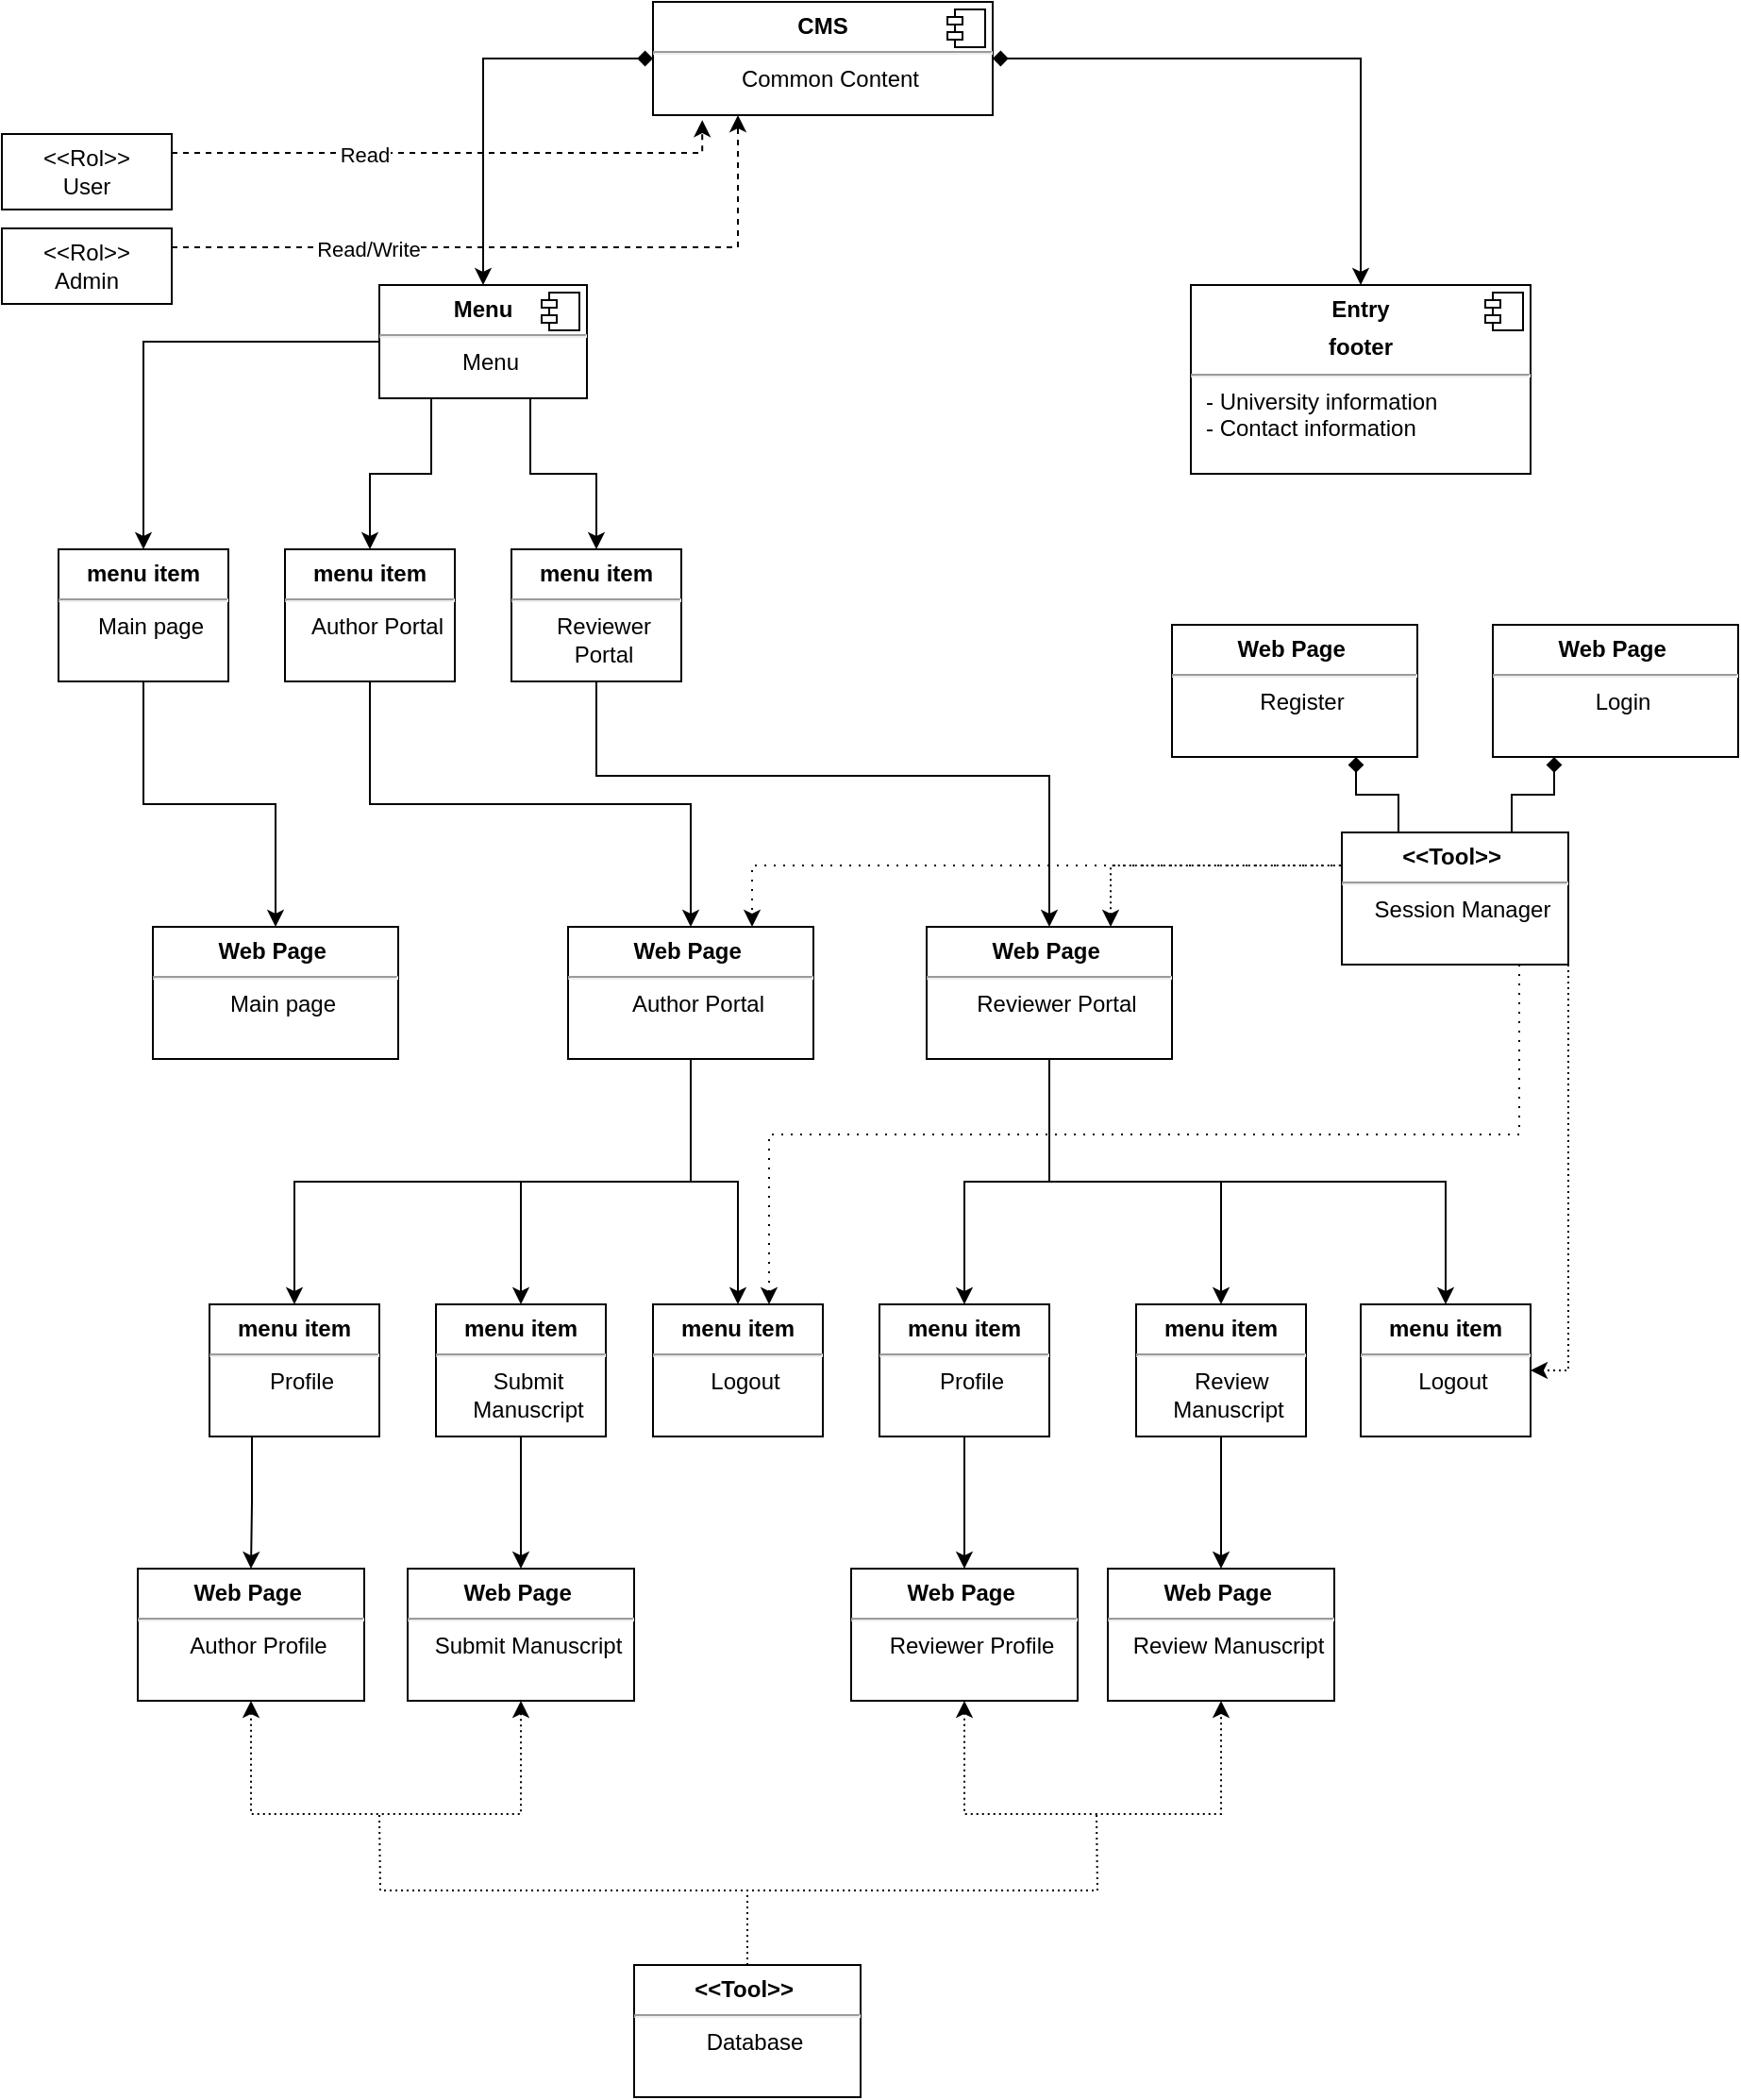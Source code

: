 <mxfile version="23.1.5" type="device">
  <diagram name="Página-1" id="1V8X9FXUli2qyPaSxkRq">
    <mxGraphModel dx="1310" dy="708" grid="1" gridSize="10" guides="1" tooltips="1" connect="1" arrows="1" fold="1" page="1" pageScale="1" pageWidth="827" pageHeight="1169" math="0" shadow="0">
      <root>
        <mxCell id="0" />
        <mxCell id="1" parent="0" />
        <mxCell id="gjKBegEQJJ1bei-PRjIH-23" style="edgeStyle=orthogonalEdgeStyle;rounded=0;orthogonalLoop=1;jettySize=auto;html=1;exitX=1;exitY=0.5;exitDx=0;exitDy=0;entryX=0.5;entryY=0;entryDx=0;entryDy=0;startArrow=diamond;startFill=1;" parent="1" source="gjKBegEQJJ1bei-PRjIH-2" target="gjKBegEQJJ1bei-PRjIH-16" edge="1">
          <mxGeometry relative="1" as="geometry" />
        </mxCell>
        <mxCell id="gjKBegEQJJ1bei-PRjIH-24" style="edgeStyle=orthogonalEdgeStyle;rounded=0;orthogonalLoop=1;jettySize=auto;html=1;exitX=0;exitY=0.5;exitDx=0;exitDy=0;entryX=0.5;entryY=0;entryDx=0;entryDy=0;startArrow=diamond;startFill=1;" parent="1" source="gjKBegEQJJ1bei-PRjIH-2" target="gjKBegEQJJ1bei-PRjIH-14" edge="1">
          <mxGeometry relative="1" as="geometry" />
        </mxCell>
        <mxCell id="gjKBegEQJJ1bei-PRjIH-2" value="&lt;p style=&quot;margin:0px;margin-top:6px;text-align:center;&quot;&gt;&lt;b&gt;CMS&lt;/b&gt;&lt;/p&gt;&lt;hr&gt;&lt;p style=&quot;text-align: center; margin: 0px 0px 0px 8px;&quot;&gt;Common Content&lt;/p&gt;" style="align=left;overflow=fill;html=1;dropTarget=0;whiteSpace=wrap;" parent="1" vertex="1">
          <mxGeometry x="355" y="30" width="180" height="60" as="geometry" />
        </mxCell>
        <mxCell id="gjKBegEQJJ1bei-PRjIH-3" value="" style="shape=component;jettyWidth=8;jettyHeight=4;" parent="gjKBegEQJJ1bei-PRjIH-2" vertex="1">
          <mxGeometry x="1" width="20" height="20" relative="1" as="geometry">
            <mxPoint x="-24" y="4" as="offset" />
          </mxGeometry>
        </mxCell>
        <mxCell id="gjKBegEQJJ1bei-PRjIH-4" value="&lt;p style=&quot;margin:0px;margin-top:6px;text-align:center;&quot;&gt;&lt;b&gt;Web Page&amp;nbsp;&lt;/b&gt;&lt;/p&gt;&lt;hr&gt;&lt;p style=&quot;text-align: center; margin: 0px 0px 0px 8px;&quot;&gt;Main page&lt;/p&gt;" style="align=left;overflow=fill;html=1;dropTarget=0;whiteSpace=wrap;" parent="1" vertex="1">
          <mxGeometry x="90" y="520" width="130" height="70" as="geometry" />
        </mxCell>
        <mxCell id="gjKBegEQJJ1bei-PRjIH-10" style="edgeStyle=orthogonalEdgeStyle;rounded=0;orthogonalLoop=1;jettySize=auto;html=1;entryX=0.5;entryY=0;entryDx=0;entryDy=0;" parent="1" source="gjKBegEQJJ1bei-PRjIH-14" target="gjKBegEQJJ1bei-PRjIH-20" edge="1">
          <mxGeometry relative="1" as="geometry" />
        </mxCell>
        <mxCell id="gjKBegEQJJ1bei-PRjIH-11" style="edgeStyle=orthogonalEdgeStyle;rounded=0;orthogonalLoop=1;jettySize=auto;html=1;exitX=0.25;exitY=1;exitDx=0;exitDy=0;entryX=0.5;entryY=0;entryDx=0;entryDy=0;" parent="1" source="gjKBegEQJJ1bei-PRjIH-14" target="gjKBegEQJJ1bei-PRjIH-21" edge="1">
          <mxGeometry relative="1" as="geometry" />
        </mxCell>
        <mxCell id="gjKBegEQJJ1bei-PRjIH-12" style="edgeStyle=orthogonalEdgeStyle;rounded=0;orthogonalLoop=1;jettySize=auto;html=1;exitX=0.75;exitY=1;exitDx=0;exitDy=0;entryX=0.5;entryY=0;entryDx=0;entryDy=0;" parent="1" source="gjKBegEQJJ1bei-PRjIH-14" target="gjKBegEQJJ1bei-PRjIH-19" edge="1">
          <mxGeometry relative="1" as="geometry">
            <Array as="points">
              <mxPoint x="290" y="240" />
              <mxPoint x="290" y="280" />
              <mxPoint x="325" y="280" />
            </Array>
          </mxGeometry>
        </mxCell>
        <mxCell id="gjKBegEQJJ1bei-PRjIH-14" value="&lt;p style=&quot;margin:0px;margin-top:6px;text-align:center;&quot;&gt;&lt;b&gt;Menu&lt;/b&gt;&lt;/p&gt;&lt;hr&gt;&lt;p style=&quot;text-align: center; margin: 0px 0px 0px 8px;&quot;&gt;Menu&lt;/p&gt;" style="align=left;overflow=fill;html=1;dropTarget=0;whiteSpace=wrap;" parent="1" vertex="1">
          <mxGeometry x="210" y="180" width="110" height="60" as="geometry" />
        </mxCell>
        <mxCell id="gjKBegEQJJ1bei-PRjIH-15" value="" style="shape=component;jettyWidth=8;jettyHeight=4;" parent="gjKBegEQJJ1bei-PRjIH-14" vertex="1">
          <mxGeometry x="1" width="20" height="20" relative="1" as="geometry">
            <mxPoint x="-24" y="4" as="offset" />
          </mxGeometry>
        </mxCell>
        <mxCell id="gjKBegEQJJ1bei-PRjIH-16" value="&lt;p style=&quot;margin:0px;margin-top:6px;text-align:center;&quot;&gt;&lt;b&gt;Entry&lt;/b&gt;&lt;/p&gt;&lt;p style=&quot;margin:0px;margin-top:6px;text-align:center;&quot;&gt;&lt;b&gt;footer&lt;/b&gt;&lt;/p&gt;&lt;hr&gt;&lt;p style=&quot;margin: 0px 0px 0px 8px;&quot;&gt;- University information&lt;/p&gt;&lt;p style=&quot;margin: 0px 0px 0px 8px;&quot;&gt;- Contact information&lt;/p&gt;&lt;p style=&quot;margin: 0px 0px 0px 8px;&quot;&gt;&lt;br&gt;&lt;/p&gt;" style="align=left;overflow=fill;html=1;dropTarget=0;whiteSpace=wrap;" parent="1" vertex="1">
          <mxGeometry x="640" y="180" width="180" height="100" as="geometry" />
        </mxCell>
        <mxCell id="gjKBegEQJJ1bei-PRjIH-17" value="" style="shape=component;jettyWidth=8;jettyHeight=4;" parent="gjKBegEQJJ1bei-PRjIH-16" vertex="1">
          <mxGeometry x="1" width="20" height="20" relative="1" as="geometry">
            <mxPoint x="-24" y="4" as="offset" />
          </mxGeometry>
        </mxCell>
        <mxCell id="gjKBegEQJJ1bei-PRjIH-31" style="edgeStyle=orthogonalEdgeStyle;rounded=0;orthogonalLoop=1;jettySize=auto;html=1;exitX=0.5;exitY=1;exitDx=0;exitDy=0;entryX=0.5;entryY=0;entryDx=0;entryDy=0;" parent="1" source="gjKBegEQJJ1bei-PRjIH-19" target="gjKBegEQJJ1bei-PRjIH-26" edge="1">
          <mxGeometry relative="1" as="geometry">
            <Array as="points">
              <mxPoint x="325" y="440" />
              <mxPoint x="565" y="440" />
            </Array>
          </mxGeometry>
        </mxCell>
        <mxCell id="gjKBegEQJJ1bei-PRjIH-19" value="&lt;p style=&quot;margin:0px;margin-top:6px;text-align:center;&quot;&gt;&lt;b&gt;menu item&lt;/b&gt;&lt;/p&gt;&lt;hr&gt;&lt;p style=&quot;text-align: center; margin: 0px 0px 0px 8px;&quot;&gt;Reviewer Portal&lt;/p&gt;" style="align=left;overflow=fill;html=1;dropTarget=0;whiteSpace=wrap;" parent="1" vertex="1">
          <mxGeometry x="280" y="320" width="90" height="70" as="geometry" />
        </mxCell>
        <mxCell id="gjKBegEQJJ1bei-PRjIH-29" style="edgeStyle=orthogonalEdgeStyle;rounded=0;orthogonalLoop=1;jettySize=auto;html=1;exitX=0.5;exitY=1;exitDx=0;exitDy=0;entryX=0.5;entryY=0;entryDx=0;entryDy=0;" parent="1" source="gjKBegEQJJ1bei-PRjIH-20" target="gjKBegEQJJ1bei-PRjIH-4" edge="1">
          <mxGeometry relative="1" as="geometry" />
        </mxCell>
        <mxCell id="gjKBegEQJJ1bei-PRjIH-20" value="&lt;p style=&quot;margin:0px;margin-top:6px;text-align:center;&quot;&gt;&lt;b&gt;menu item&lt;/b&gt;&lt;/p&gt;&lt;hr&gt;&lt;p style=&quot;text-align: center; margin: 0px 0px 0px 8px;&quot;&gt;Main page&lt;/p&gt;" style="align=left;overflow=fill;html=1;dropTarget=0;whiteSpace=wrap;" parent="1" vertex="1">
          <mxGeometry x="40" y="320" width="90" height="70" as="geometry" />
        </mxCell>
        <mxCell id="gjKBegEQJJ1bei-PRjIH-30" style="edgeStyle=orthogonalEdgeStyle;rounded=0;orthogonalLoop=1;jettySize=auto;html=1;exitX=0.5;exitY=1;exitDx=0;exitDy=0;entryX=0.5;entryY=0;entryDx=0;entryDy=0;" parent="1" source="gjKBegEQJJ1bei-PRjIH-21" target="gjKBegEQJJ1bei-PRjIH-25" edge="1">
          <mxGeometry relative="1" as="geometry" />
        </mxCell>
        <mxCell id="gjKBegEQJJ1bei-PRjIH-21" value="&lt;p style=&quot;margin:0px;margin-top:6px;text-align:center;&quot;&gt;&lt;b&gt;menu item&lt;/b&gt;&lt;/p&gt;&lt;hr&gt;&lt;p style=&quot;text-align: center; margin: 0px 0px 0px 8px;&quot;&gt;Author Portal&lt;/p&gt;" style="align=left;overflow=fill;html=1;dropTarget=0;whiteSpace=wrap;" parent="1" vertex="1">
          <mxGeometry x="160" y="320" width="90" height="70" as="geometry" />
        </mxCell>
        <mxCell id="6IcT4b_ZysT2Kh-LikMN-26" style="edgeStyle=orthogonalEdgeStyle;rounded=0;orthogonalLoop=1;jettySize=auto;html=1;exitX=0.5;exitY=1;exitDx=0;exitDy=0;entryX=0.5;entryY=0;entryDx=0;entryDy=0;" edge="1" parent="1" source="gjKBegEQJJ1bei-PRjIH-25" target="6IcT4b_ZysT2Kh-LikMN-21">
          <mxGeometry relative="1" as="geometry" />
        </mxCell>
        <mxCell id="6IcT4b_ZysT2Kh-LikMN-27" style="edgeStyle=orthogonalEdgeStyle;rounded=0;orthogonalLoop=1;jettySize=auto;html=1;exitX=0.5;exitY=1;exitDx=0;exitDy=0;entryX=0.5;entryY=0;entryDx=0;entryDy=0;" edge="1" parent="1" source="gjKBegEQJJ1bei-PRjIH-25" target="6IcT4b_ZysT2Kh-LikMN-22">
          <mxGeometry relative="1" as="geometry" />
        </mxCell>
        <mxCell id="6IcT4b_ZysT2Kh-LikMN-28" style="edgeStyle=orthogonalEdgeStyle;rounded=0;orthogonalLoop=1;jettySize=auto;html=1;exitX=0.5;exitY=1;exitDx=0;exitDy=0;" edge="1" parent="1" source="gjKBegEQJJ1bei-PRjIH-25" target="6IcT4b_ZysT2Kh-LikMN-25">
          <mxGeometry relative="1" as="geometry" />
        </mxCell>
        <mxCell id="gjKBegEQJJ1bei-PRjIH-25" value="&lt;p style=&quot;margin:0px;margin-top:6px;text-align:center;&quot;&gt;&lt;b&gt;Web Page&amp;nbsp;&lt;/b&gt;&lt;/p&gt;&lt;hr&gt;&lt;p style=&quot;text-align: center; margin: 0px 0px 0px 8px;&quot;&gt;Author Portal&lt;/p&gt;" style="align=left;overflow=fill;html=1;dropTarget=0;whiteSpace=wrap;" parent="1" vertex="1">
          <mxGeometry x="310" y="520" width="130" height="70" as="geometry" />
        </mxCell>
        <mxCell id="6IcT4b_ZysT2Kh-LikMN-16" style="edgeStyle=orthogonalEdgeStyle;rounded=0;orthogonalLoop=1;jettySize=auto;html=1;exitX=0.75;exitY=0;exitDx=0;exitDy=0;entryX=0;entryY=0.25;entryDx=0;entryDy=0;dashed=1;dashPattern=1 2;endArrow=none;endFill=0;startArrow=classic;startFill=1;" edge="1" parent="1" source="gjKBegEQJJ1bei-PRjIH-26" target="6IcT4b_ZysT2Kh-LikMN-3">
          <mxGeometry relative="1" as="geometry" />
        </mxCell>
        <mxCell id="6IcT4b_ZysT2Kh-LikMN-32" style="edgeStyle=orthogonalEdgeStyle;rounded=0;orthogonalLoop=1;jettySize=auto;html=1;exitX=0.5;exitY=1;exitDx=0;exitDy=0;" edge="1" parent="1" source="gjKBegEQJJ1bei-PRjIH-26" target="6IcT4b_ZysT2Kh-LikMN-29">
          <mxGeometry relative="1" as="geometry" />
        </mxCell>
        <mxCell id="6IcT4b_ZysT2Kh-LikMN-33" style="edgeStyle=orthogonalEdgeStyle;rounded=0;orthogonalLoop=1;jettySize=auto;html=1;exitX=0.5;exitY=1;exitDx=0;exitDy=0;" edge="1" parent="1" source="gjKBegEQJJ1bei-PRjIH-26" target="6IcT4b_ZysT2Kh-LikMN-30">
          <mxGeometry relative="1" as="geometry" />
        </mxCell>
        <mxCell id="6IcT4b_ZysT2Kh-LikMN-34" style="edgeStyle=orthogonalEdgeStyle;rounded=0;orthogonalLoop=1;jettySize=auto;html=1;exitX=0.5;exitY=1;exitDx=0;exitDy=0;entryX=0.5;entryY=0;entryDx=0;entryDy=0;" edge="1" parent="1" source="gjKBegEQJJ1bei-PRjIH-26" target="6IcT4b_ZysT2Kh-LikMN-31">
          <mxGeometry relative="1" as="geometry" />
        </mxCell>
        <mxCell id="gjKBegEQJJ1bei-PRjIH-26" value="&lt;p style=&quot;margin:0px;margin-top:6px;text-align:center;&quot;&gt;&lt;b&gt;Web Page&amp;nbsp;&lt;/b&gt;&lt;/p&gt;&lt;hr&gt;&lt;p style=&quot;text-align: center; margin: 0px 0px 0px 8px;&quot;&gt;Reviewer Portal&lt;/p&gt;" style="align=left;overflow=fill;html=1;dropTarget=0;whiteSpace=wrap;" parent="1" vertex="1">
          <mxGeometry x="500" y="520" width="130" height="70" as="geometry" />
        </mxCell>
        <mxCell id="6IcT4b_ZysT2Kh-LikMN-15" style="edgeStyle=orthogonalEdgeStyle;rounded=0;orthogonalLoop=1;jettySize=auto;html=1;exitX=0;exitY=0.25;exitDx=0;exitDy=0;entryX=0.75;entryY=0;entryDx=0;entryDy=0;dashed=1;dashPattern=1 4;" edge="1" parent="1" source="6IcT4b_ZysT2Kh-LikMN-3" target="gjKBegEQJJ1bei-PRjIH-25">
          <mxGeometry relative="1" as="geometry" />
        </mxCell>
        <mxCell id="6IcT4b_ZysT2Kh-LikMN-48" style="edgeStyle=orthogonalEdgeStyle;rounded=0;orthogonalLoop=1;jettySize=auto;html=1;exitX=0.75;exitY=1;exitDx=0;exitDy=0;entryX=1;entryY=0.5;entryDx=0;entryDy=0;dashed=1;dashPattern=1 2;" edge="1" parent="1" source="6IcT4b_ZysT2Kh-LikMN-3" target="6IcT4b_ZysT2Kh-LikMN-31">
          <mxGeometry relative="1" as="geometry">
            <Array as="points">
              <mxPoint x="840" y="540" />
              <mxPoint x="840" y="755" />
            </Array>
          </mxGeometry>
        </mxCell>
        <mxCell id="6IcT4b_ZysT2Kh-LikMN-3" value="&lt;p style=&quot;margin:0px;margin-top:6px;text-align:center;&quot;&gt;&lt;b&gt;&amp;lt;&amp;lt;Tool&amp;gt;&amp;gt;&amp;nbsp;&lt;/b&gt;&lt;/p&gt;&lt;hr&gt;&lt;p style=&quot;text-align: center; margin: 0px 0px 0px 8px;&quot;&gt;&lt;span style=&quot;background-color: initial;&quot;&gt;Session Manager&lt;/span&gt;&lt;span style=&quot;font-family: Roboto, Helvetica, Arial, sans-serif; position: relative; display: inline-flex; color: rgb(26, 38, 51); font-size: medium; text-align: start; background-color: rgb(31, 31, 31);&quot; class=&quot;translation-list__item-wrapper ng-star-inserted&quot;&gt;&lt;/span&gt;&lt;/p&gt;&lt;div style=&quot;text-align: center;&quot;&gt;&lt;br&gt;&lt;/div&gt;" style="align=left;overflow=fill;html=1;dropTarget=0;whiteSpace=wrap;" vertex="1" parent="1">
          <mxGeometry x="720" y="470" width="120" height="70" as="geometry" />
        </mxCell>
        <mxCell id="6IcT4b_ZysT2Kh-LikMN-13" style="edgeStyle=orthogonalEdgeStyle;rounded=0;orthogonalLoop=1;jettySize=auto;html=1;exitX=0.25;exitY=1;exitDx=0;exitDy=0;entryX=0.75;entryY=0;entryDx=0;entryDy=0;endArrow=none;endFill=0;startArrow=diamond;startFill=1;" edge="1" parent="1" source="6IcT4b_ZysT2Kh-LikMN-5" target="6IcT4b_ZysT2Kh-LikMN-3">
          <mxGeometry relative="1" as="geometry" />
        </mxCell>
        <mxCell id="6IcT4b_ZysT2Kh-LikMN-5" value="&lt;p style=&quot;margin:0px;margin-top:6px;text-align:center;&quot;&gt;&lt;b&gt;Web Page&amp;nbsp;&lt;/b&gt;&lt;/p&gt;&lt;hr&gt;&lt;p style=&quot;text-align: center; margin: 0px 0px 0px 8px;&quot;&gt;Login&lt;/p&gt;" style="align=left;overflow=fill;html=1;dropTarget=0;whiteSpace=wrap;" vertex="1" parent="1">
          <mxGeometry x="800" y="360" width="130" height="70" as="geometry" />
        </mxCell>
        <mxCell id="6IcT4b_ZysT2Kh-LikMN-14" style="edgeStyle=orthogonalEdgeStyle;rounded=0;orthogonalLoop=1;jettySize=auto;html=1;exitX=0.75;exitY=1;exitDx=0;exitDy=0;entryX=0.25;entryY=0;entryDx=0;entryDy=0;endArrow=none;endFill=0;startArrow=diamond;startFill=1;" edge="1" parent="1" source="6IcT4b_ZysT2Kh-LikMN-6" target="6IcT4b_ZysT2Kh-LikMN-3">
          <mxGeometry relative="1" as="geometry" />
        </mxCell>
        <mxCell id="6IcT4b_ZysT2Kh-LikMN-6" value="&lt;p style=&quot;margin:0px;margin-top:6px;text-align:center;&quot;&gt;&lt;b&gt;Web Page&amp;nbsp;&lt;/b&gt;&lt;/p&gt;&lt;hr&gt;&lt;p style=&quot;text-align: center; margin: 0px 0px 0px 8px;&quot;&gt;Register&lt;/p&gt;" style="align=left;overflow=fill;html=1;dropTarget=0;whiteSpace=wrap;" vertex="1" parent="1">
          <mxGeometry x="630" y="360" width="130" height="70" as="geometry" />
        </mxCell>
        <mxCell id="6IcT4b_ZysT2Kh-LikMN-19" value="&lt;p style=&quot;margin:0px;margin-top:6px;text-align:center;&quot;&gt;&lt;b&gt;Web Page&amp;nbsp;&lt;/b&gt;&lt;/p&gt;&lt;hr&gt;&lt;p style=&quot;text-align: center; margin: 0px 0px 0px 8px;&quot;&gt;Submit Manuscript&lt;/p&gt;" style="align=left;overflow=fill;html=1;dropTarget=0;whiteSpace=wrap;" vertex="1" parent="1">
          <mxGeometry x="225" y="860" width="120" height="70" as="geometry" />
        </mxCell>
        <mxCell id="6IcT4b_ZysT2Kh-LikMN-49" style="edgeStyle=orthogonalEdgeStyle;rounded=0;orthogonalLoop=1;jettySize=auto;html=1;exitX=0.5;exitY=1;exitDx=0;exitDy=0;entryX=0.5;entryY=1;entryDx=0;entryDy=0;startArrow=classic;startFill=1;dashed=1;dashPattern=1 2;" edge="1" parent="1" source="6IcT4b_ZysT2Kh-LikMN-20" target="6IcT4b_ZysT2Kh-LikMN-19">
          <mxGeometry relative="1" as="geometry">
            <Array as="points">
              <mxPoint x="142" y="990" />
              <mxPoint x="285" y="990" />
            </Array>
          </mxGeometry>
        </mxCell>
        <mxCell id="6IcT4b_ZysT2Kh-LikMN-20" value="&lt;p style=&quot;margin:0px;margin-top:6px;text-align:center;&quot;&gt;&lt;b&gt;Web Page&amp;nbsp;&lt;/b&gt;&lt;/p&gt;&lt;hr&gt;&lt;p style=&quot;text-align: center; margin: 0px 0px 0px 8px;&quot;&gt;Author Profile&lt;/p&gt;" style="align=left;overflow=fill;html=1;dropTarget=0;whiteSpace=wrap;" vertex="1" parent="1">
          <mxGeometry x="82" y="860" width="120" height="70" as="geometry" />
        </mxCell>
        <mxCell id="6IcT4b_ZysT2Kh-LikMN-38" style="edgeStyle=orthogonalEdgeStyle;rounded=0;orthogonalLoop=1;jettySize=auto;html=1;exitX=0.25;exitY=1;exitDx=0;exitDy=0;" edge="1" parent="1" source="6IcT4b_ZysT2Kh-LikMN-21" target="6IcT4b_ZysT2Kh-LikMN-20">
          <mxGeometry relative="1" as="geometry" />
        </mxCell>
        <mxCell id="6IcT4b_ZysT2Kh-LikMN-21" value="&lt;p style=&quot;margin:0px;margin-top:6px;text-align:center;&quot;&gt;&lt;b&gt;menu item&lt;/b&gt;&lt;/p&gt;&lt;hr&gt;&lt;p style=&quot;text-align: center; margin: 0px 0px 0px 8px;&quot;&gt;Profile&lt;/p&gt;" style="align=left;overflow=fill;html=1;dropTarget=0;whiteSpace=wrap;" vertex="1" parent="1">
          <mxGeometry x="120" y="720" width="90" height="70" as="geometry" />
        </mxCell>
        <mxCell id="6IcT4b_ZysT2Kh-LikMN-40" style="edgeStyle=orthogonalEdgeStyle;rounded=0;orthogonalLoop=1;jettySize=auto;html=1;exitX=0.5;exitY=1;exitDx=0;exitDy=0;" edge="1" parent="1" source="6IcT4b_ZysT2Kh-LikMN-22" target="6IcT4b_ZysT2Kh-LikMN-19">
          <mxGeometry relative="1" as="geometry" />
        </mxCell>
        <mxCell id="6IcT4b_ZysT2Kh-LikMN-22" value="&lt;p style=&quot;margin:0px;margin-top:6px;text-align:center;&quot;&gt;&lt;b&gt;menu item&lt;/b&gt;&lt;/p&gt;&lt;hr&gt;&lt;p style=&quot;text-align: center; margin: 0px 0px 0px 8px;&quot;&gt;Submit Manuscript&lt;/p&gt;" style="align=left;overflow=fill;html=1;dropTarget=0;whiteSpace=wrap;" vertex="1" parent="1">
          <mxGeometry x="240" y="720" width="90" height="70" as="geometry" />
        </mxCell>
        <mxCell id="6IcT4b_ZysT2Kh-LikMN-25" value="&lt;p style=&quot;margin:0px;margin-top:6px;text-align:center;&quot;&gt;&lt;b&gt;menu item&lt;/b&gt;&lt;/p&gt;&lt;hr&gt;&lt;p style=&quot;text-align: center; margin: 0px 0px 0px 8px;&quot;&gt;Logout&lt;/p&gt;" style="align=left;overflow=fill;html=1;dropTarget=0;whiteSpace=wrap;" vertex="1" parent="1">
          <mxGeometry x="355" y="720" width="90" height="70" as="geometry" />
        </mxCell>
        <mxCell id="6IcT4b_ZysT2Kh-LikMN-46" style="edgeStyle=orthogonalEdgeStyle;rounded=0;orthogonalLoop=1;jettySize=auto;html=1;exitX=0.5;exitY=1;exitDx=0;exitDy=0;" edge="1" parent="1" source="6IcT4b_ZysT2Kh-LikMN-29" target="6IcT4b_ZysT2Kh-LikMN-43">
          <mxGeometry relative="1" as="geometry" />
        </mxCell>
        <mxCell id="6IcT4b_ZysT2Kh-LikMN-29" value="&lt;p style=&quot;margin:0px;margin-top:6px;text-align:center;&quot;&gt;&lt;b&gt;menu item&lt;/b&gt;&lt;/p&gt;&lt;hr&gt;&lt;p style=&quot;text-align: center; margin: 0px 0px 0px 8px;&quot;&gt;Profile&lt;/p&gt;" style="align=left;overflow=fill;html=1;dropTarget=0;whiteSpace=wrap;" vertex="1" parent="1">
          <mxGeometry x="475" y="720" width="90" height="70" as="geometry" />
        </mxCell>
        <mxCell id="6IcT4b_ZysT2Kh-LikMN-44" style="edgeStyle=orthogonalEdgeStyle;rounded=0;orthogonalLoop=1;jettySize=auto;html=1;exitX=0.5;exitY=1;exitDx=0;exitDy=0;" edge="1" parent="1" source="6IcT4b_ZysT2Kh-LikMN-30" target="6IcT4b_ZysT2Kh-LikMN-42">
          <mxGeometry relative="1" as="geometry" />
        </mxCell>
        <mxCell id="6IcT4b_ZysT2Kh-LikMN-30" value="&lt;p style=&quot;margin:0px;margin-top:6px;text-align:center;&quot;&gt;&lt;b&gt;menu item&lt;/b&gt;&lt;/p&gt;&lt;hr&gt;&lt;p style=&quot;text-align: center; margin: 0px 0px 0px 8px;&quot;&gt;&amp;nbsp;Review Manuscript&lt;/p&gt;" style="align=left;overflow=fill;html=1;dropTarget=0;whiteSpace=wrap;" vertex="1" parent="1">
          <mxGeometry x="611" y="720" width="90" height="70" as="geometry" />
        </mxCell>
        <mxCell id="6IcT4b_ZysT2Kh-LikMN-31" value="&lt;p style=&quot;margin:0px;margin-top:6px;text-align:center;&quot;&gt;&lt;b&gt;menu item&lt;/b&gt;&lt;/p&gt;&lt;hr&gt;&lt;p style=&quot;text-align: center; margin: 0px 0px 0px 8px;&quot;&gt;Logout&lt;/p&gt;" style="align=left;overflow=fill;html=1;dropTarget=0;whiteSpace=wrap;" vertex="1" parent="1">
          <mxGeometry x="730" y="720" width="90" height="70" as="geometry" />
        </mxCell>
        <mxCell id="6IcT4b_ZysT2Kh-LikMN-42" value="&lt;p style=&quot;margin:0px;margin-top:6px;text-align:center;&quot;&gt;&lt;b&gt;Web Page&amp;nbsp;&lt;/b&gt;&lt;/p&gt;&lt;hr&gt;&lt;p style=&quot;text-align: center; margin: 0px 0px 0px 8px;&quot;&gt;Review Manuscript&lt;/p&gt;" style="align=left;overflow=fill;html=1;dropTarget=0;whiteSpace=wrap;" vertex="1" parent="1">
          <mxGeometry x="596" y="860" width="120" height="70" as="geometry" />
        </mxCell>
        <mxCell id="6IcT4b_ZysT2Kh-LikMN-50" style="edgeStyle=orthogonalEdgeStyle;rounded=0;orthogonalLoop=1;jettySize=auto;html=1;exitX=0.5;exitY=1;exitDx=0;exitDy=0;entryX=0.5;entryY=1;entryDx=0;entryDy=0;startArrow=classic;startFill=1;dashed=1;dashPattern=1 2;" edge="1" parent="1" source="6IcT4b_ZysT2Kh-LikMN-43" target="6IcT4b_ZysT2Kh-LikMN-42">
          <mxGeometry relative="1" as="geometry">
            <Array as="points">
              <mxPoint x="520" y="990" />
              <mxPoint x="656" y="990" />
            </Array>
          </mxGeometry>
        </mxCell>
        <mxCell id="6IcT4b_ZysT2Kh-LikMN-43" value="&lt;p style=&quot;margin:0px;margin-top:6px;text-align:center;&quot;&gt;&lt;b&gt;Web Page&amp;nbsp;&lt;/b&gt;&lt;/p&gt;&lt;hr&gt;&lt;p style=&quot;text-align: center; margin: 0px 0px 0px 8px;&quot;&gt;Reviewer Profile&lt;/p&gt;" style="align=left;overflow=fill;html=1;dropTarget=0;whiteSpace=wrap;" vertex="1" parent="1">
          <mxGeometry x="460" y="860" width="120" height="70" as="geometry" />
        </mxCell>
        <mxCell id="6IcT4b_ZysT2Kh-LikMN-47" style="edgeStyle=orthogonalEdgeStyle;rounded=0;orthogonalLoop=1;jettySize=auto;html=1;entryX=0.75;entryY=0;entryDx=0;entryDy=0;dashed=1;dashPattern=1 4;" edge="1" parent="1">
          <mxGeometry relative="1" as="geometry">
            <mxPoint x="814" y="540" as="sourcePoint" />
            <mxPoint x="416.5" y="720" as="targetPoint" />
            <Array as="points">
              <mxPoint x="814" y="540" />
              <mxPoint x="814" y="630" />
              <mxPoint x="417" y="630" />
            </Array>
          </mxGeometry>
        </mxCell>
        <mxCell id="6IcT4b_ZysT2Kh-LikMN-55" style="edgeStyle=orthogonalEdgeStyle;rounded=0;orthogonalLoop=1;jettySize=auto;html=1;exitX=0.5;exitY=0;exitDx=0;exitDy=0;endArrow=none;endFill=0;dashed=1;dashPattern=1 2;" edge="1" parent="1" source="6IcT4b_ZysT2Kh-LikMN-52">
          <mxGeometry relative="1" as="geometry">
            <mxPoint x="590" y="990" as="targetPoint" />
          </mxGeometry>
        </mxCell>
        <mxCell id="6IcT4b_ZysT2Kh-LikMN-56" style="edgeStyle=orthogonalEdgeStyle;rounded=0;orthogonalLoop=1;jettySize=auto;html=1;exitX=0.5;exitY=0;exitDx=0;exitDy=0;endArrow=none;endFill=0;dashed=1;dashPattern=1 2;" edge="1" parent="1" source="6IcT4b_ZysT2Kh-LikMN-52">
          <mxGeometry relative="1" as="geometry">
            <mxPoint x="210" y="990.0" as="targetPoint" />
          </mxGeometry>
        </mxCell>
        <mxCell id="6IcT4b_ZysT2Kh-LikMN-52" value="&lt;p style=&quot;margin:0px;margin-top:6px;text-align:center;&quot;&gt;&lt;b&gt;&amp;lt;&amp;lt;Tool&amp;gt;&amp;gt;&amp;nbsp;&lt;/b&gt;&lt;/p&gt;&lt;hr&gt;&lt;p style=&quot;text-align: center; margin: 0px 0px 0px 8px;&quot;&gt;Database&lt;span style=&quot;font-family: Roboto, Helvetica, Arial, sans-serif; position: relative; display: inline-flex; color: rgb(26, 38, 51); font-size: medium; text-align: start; background-color: rgb(31, 31, 31);&quot; class=&quot;translation-list__item-wrapper ng-star-inserted&quot;&gt;&lt;/span&gt;&lt;/p&gt;&lt;div style=&quot;text-align: center;&quot;&gt;&lt;br&gt;&lt;/div&gt;" style="align=left;overflow=fill;html=1;dropTarget=0;whiteSpace=wrap;" vertex="1" parent="1">
          <mxGeometry x="345" y="1070" width="120" height="70" as="geometry" />
        </mxCell>
        <mxCell id="6IcT4b_ZysT2Kh-LikMN-67" style="edgeStyle=orthogonalEdgeStyle;rounded=0;orthogonalLoop=1;jettySize=auto;html=1;exitX=1;exitY=0.25;exitDx=0;exitDy=0;entryX=0.25;entryY=1;entryDx=0;entryDy=0;dashed=1;" edge="1" parent="1" source="6IcT4b_ZysT2Kh-LikMN-57" target="gjKBegEQJJ1bei-PRjIH-2">
          <mxGeometry relative="1" as="geometry" />
        </mxCell>
        <mxCell id="6IcT4b_ZysT2Kh-LikMN-68" value="Read/Write" style="edgeLabel;html=1;align=center;verticalAlign=middle;resizable=0;points=[];" vertex="1" connectable="0" parent="6IcT4b_ZysT2Kh-LikMN-67">
          <mxGeometry x="-0.441" y="-1" relative="1" as="geometry">
            <mxPoint as="offset" />
          </mxGeometry>
        </mxCell>
        <mxCell id="6IcT4b_ZysT2Kh-LikMN-57" value="&amp;lt;&amp;lt;Rol&amp;gt;&amp;gt;&lt;br&gt;Admin" style="rounded=0;whiteSpace=wrap;html=1;" vertex="1" parent="1">
          <mxGeometry x="10" y="150" width="90" height="40" as="geometry" />
        </mxCell>
        <mxCell id="6IcT4b_ZysT2Kh-LikMN-63" style="edgeStyle=orthogonalEdgeStyle;rounded=0;orthogonalLoop=1;jettySize=auto;html=1;exitX=1;exitY=0.25;exitDx=0;exitDy=0;entryX=0.145;entryY=1.043;entryDx=0;entryDy=0;dashed=1;entryPerimeter=0;" edge="1" parent="1" source="6IcT4b_ZysT2Kh-LikMN-65" target="gjKBegEQJJ1bei-PRjIH-2">
          <mxGeometry relative="1" as="geometry">
            <mxPoint x="365" y="55" as="targetPoint" />
          </mxGeometry>
        </mxCell>
        <mxCell id="6IcT4b_ZysT2Kh-LikMN-64" value="Read" style="edgeLabel;html=1;align=center;verticalAlign=middle;resizable=0;points=[];" vertex="1" connectable="0" parent="6IcT4b_ZysT2Kh-LikMN-63">
          <mxGeometry x="-0.082" y="-1" relative="1" as="geometry">
            <mxPoint x="-35" as="offset" />
          </mxGeometry>
        </mxCell>
        <mxCell id="6IcT4b_ZysT2Kh-LikMN-65" value="&amp;lt;&amp;lt;Rol&amp;gt;&amp;gt;&lt;br&gt;User" style="rounded=0;whiteSpace=wrap;html=1;" vertex="1" parent="1">
          <mxGeometry x="10" y="100" width="90" height="40" as="geometry" />
        </mxCell>
      </root>
    </mxGraphModel>
  </diagram>
</mxfile>
